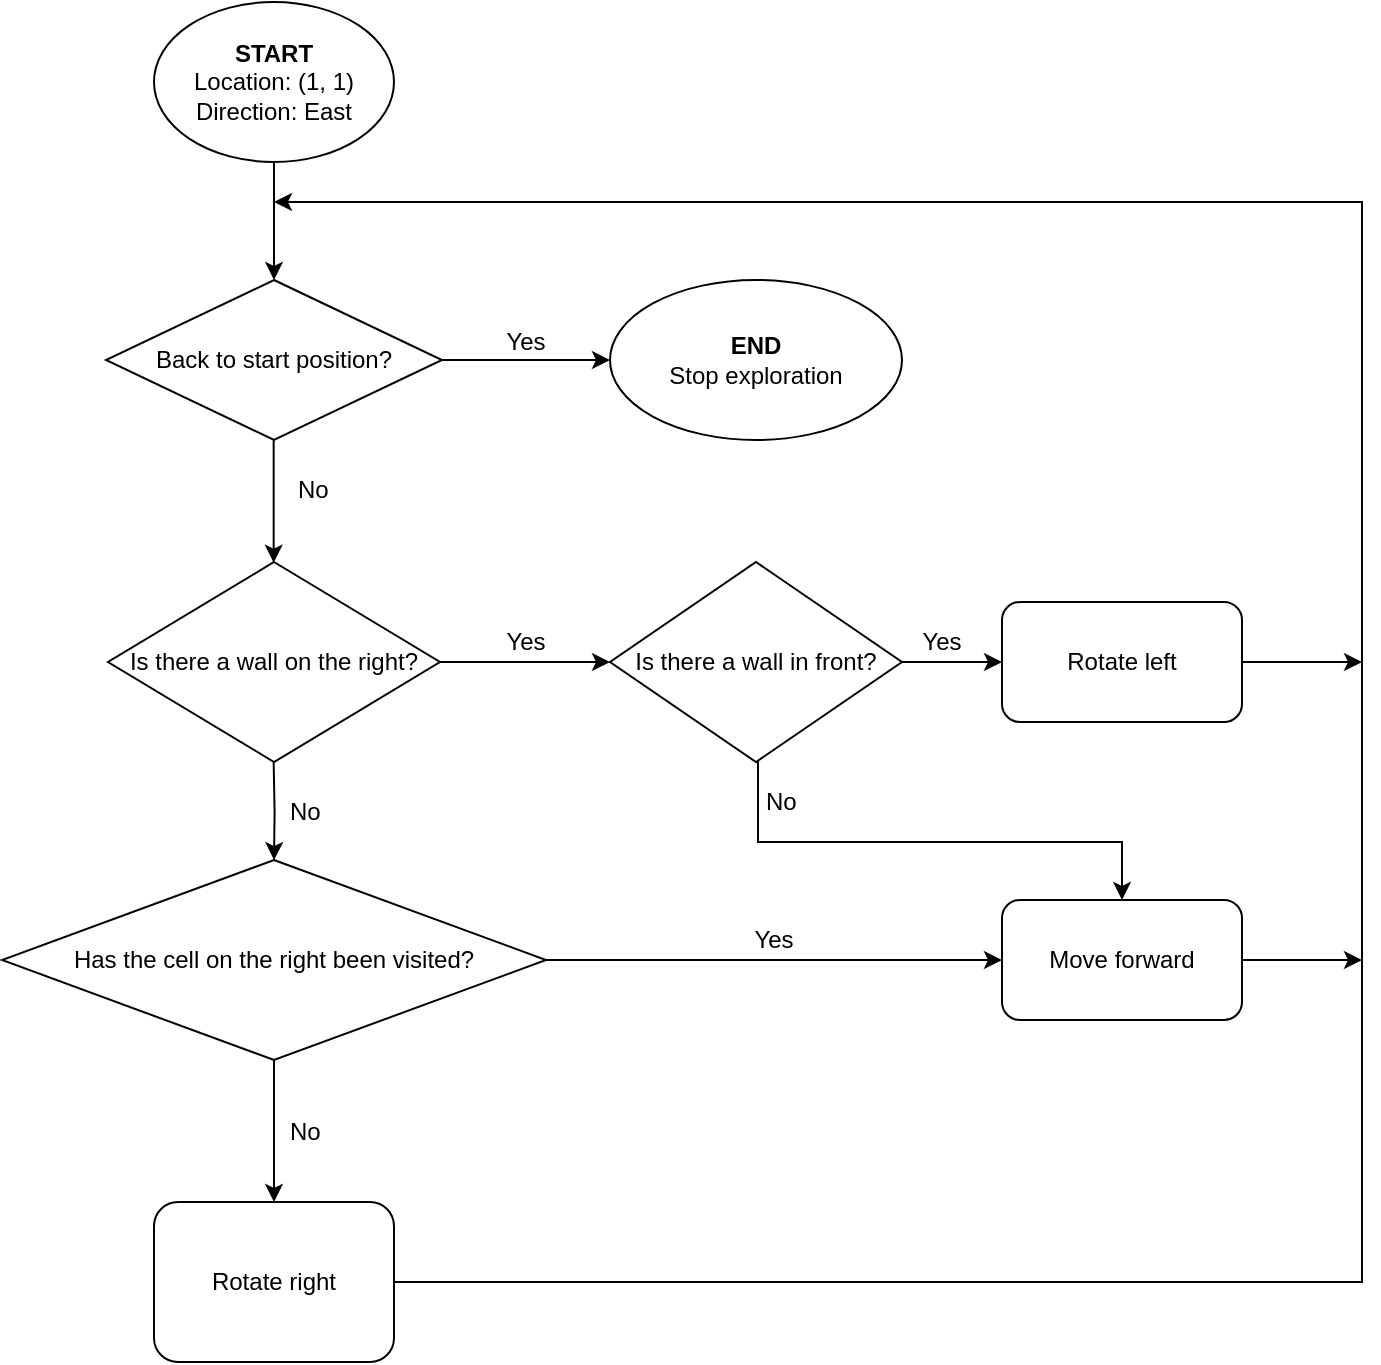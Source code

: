<mxfile pages="1" version="11.2.4" type="device"><diagram id="-bxVBQRNQ80aXlzfX2NG" name="Page-1"><mxGraphModel dx="1038" dy="549" grid="1" gridSize="10" guides="1" tooltips="1" connect="1" arrows="1" fold="1" page="1" pageScale="1" pageWidth="827" pageHeight="1169" math="0" shadow="0"><root><mxCell id="0"/><mxCell id="1" parent="0"/><mxCell id="HEUy2izakNSGs1GPAu75-90" value="" style="edgeStyle=orthogonalEdgeStyle;rounded=0;orthogonalLoop=1;jettySize=auto;html=1;" parent="1" source="HEUy2izakNSGs1GPAu75-2" edge="1"><mxGeometry relative="1" as="geometry"><mxPoint x="206" y="259.0" as="targetPoint"/></mxGeometry></mxCell><mxCell id="HEUy2izakNSGs1GPAu75-2" value="&lt;b&gt;START&lt;/b&gt;&lt;br&gt;Location: (1, 1)&lt;br&gt;Direction: East" style="ellipse;whiteSpace=wrap;html=1;" parent="1" vertex="1"><mxGeometry x="146" y="120" width="120" height="80" as="geometry"/></mxCell><mxCell id="GPUqSu6zobl6gNc2QP5G-52" style="edgeStyle=orthogonalEdgeStyle;rounded=0;orthogonalLoop=1;jettySize=auto;html=1;exitX=1;exitY=0.5;exitDx=0;exitDy=0;" edge="1" parent="1" source="HEUy2izakNSGs1GPAu75-14"><mxGeometry relative="1" as="geometry"><mxPoint x="750" y="450" as="targetPoint"/></mxGeometry></mxCell><mxCell id="HEUy2izakNSGs1GPAu75-14" value="Rotate left" style="rounded=1;whiteSpace=wrap;html=1;" parent="1" vertex="1"><mxGeometry x="570" y="420" width="120" height="60" as="geometry"/></mxCell><mxCell id="GPUqSu6zobl6gNc2QP5G-50" style="edgeStyle=orthogonalEdgeStyle;rounded=0;orthogonalLoop=1;jettySize=auto;html=1;exitX=1;exitY=0.5;exitDx=0;exitDy=0;" edge="1" parent="1" source="HEUy2izakNSGs1GPAu75-37"><mxGeometry relative="1" as="geometry"><mxPoint x="206" y="220" as="targetPoint"/><Array as="points"><mxPoint x="750" y="760"/><mxPoint x="750" y="220"/></Array></mxGeometry></mxCell><mxCell id="HEUy2izakNSGs1GPAu75-37" value="Rotate right" style="rounded=1;whiteSpace=wrap;html=1;" parent="1" vertex="1"><mxGeometry x="146" y="720" width="120" height="80" as="geometry"/></mxCell><mxCell id="GPUqSu6zobl6gNc2QP5G-53" style="edgeStyle=orthogonalEdgeStyle;rounded=0;orthogonalLoop=1;jettySize=auto;html=1;exitX=1;exitY=0.5;exitDx=0;exitDy=0;" edge="1" parent="1" source="HEUy2izakNSGs1GPAu75-39"><mxGeometry relative="1" as="geometry"><mxPoint x="750" y="599" as="targetPoint"/></mxGeometry></mxCell><mxCell id="HEUy2izakNSGs1GPAu75-39" value="Move forward" style="rounded=1;whiteSpace=wrap;html=1;" parent="1" vertex="1"><mxGeometry x="570" y="569" width="120" height="60" as="geometry"/></mxCell><mxCell id="HEUy2izakNSGs1GPAu75-81" value="No" style="text;html=1;resizable=0;points=[];autosize=1;align=left;verticalAlign=top;spacingTop=-4;" parent="1" vertex="1"><mxGeometry x="212" y="674.5" width="30" height="20" as="geometry"/></mxCell><mxCell id="HEUy2izakNSGs1GPAu75-98" value="" style="edgeStyle=orthogonalEdgeStyle;rounded=0;orthogonalLoop=1;jettySize=auto;html=1;" parent="1" source="HEUy2izakNSGs1GPAu75-89" target="HEUy2izakNSGs1GPAu75-96" edge="1"><mxGeometry relative="1" as="geometry"/></mxCell><mxCell id="GPUqSu6zobl6gNc2QP5G-18" style="edgeStyle=orthogonalEdgeStyle;rounded=0;orthogonalLoop=1;jettySize=auto;html=1;exitX=0.5;exitY=1;exitDx=0;exitDy=0;entryX=0.5;entryY=0;entryDx=0;entryDy=0;" edge="1" parent="1"><mxGeometry relative="1" as="geometry"><mxPoint x="205.833" y="338.667" as="sourcePoint"/><mxPoint x="205.833" y="400.333" as="targetPoint"/></mxGeometry></mxCell><mxCell id="HEUy2izakNSGs1GPAu75-89" value="Back to start position?" style="rhombus;whiteSpace=wrap;html=1;" parent="1" vertex="1"><mxGeometry x="122" y="259" width="168" height="80" as="geometry"/></mxCell><mxCell id="HEUy2izakNSGs1GPAu75-92" value="No" style="text;html=1;resizable=0;points=[];autosize=1;align=left;verticalAlign=top;spacingTop=-4;" parent="1" vertex="1"><mxGeometry x="216" y="354" width="30" height="20" as="geometry"/></mxCell><mxCell id="HEUy2izakNSGs1GPAu75-96" value="&lt;b&gt;END&lt;/b&gt;&lt;br&gt;Stop exploration" style="ellipse;whiteSpace=wrap;html=1;" parent="1" vertex="1"><mxGeometry x="374" y="259" width="146" height="80" as="geometry"/></mxCell><mxCell id="GPUqSu6zobl6gNc2QP5G-9" value="Yes" style="text;html=1;strokeColor=none;fillColor=none;align=center;verticalAlign=middle;whiteSpace=wrap;rounded=0;" vertex="1" parent="1"><mxGeometry x="436" y="579" width="40" height="20" as="geometry"/></mxCell><mxCell id="GPUqSu6zobl6gNc2QP5G-11" value="Yes" style="text;html=1;strokeColor=none;fillColor=none;align=center;verticalAlign=middle;whiteSpace=wrap;rounded=0;" vertex="1" parent="1"><mxGeometry x="312" y="280" width="40" height="20" as="geometry"/></mxCell><mxCell id="GPUqSu6zobl6gNc2QP5G-25" style="edgeStyle=orthogonalEdgeStyle;rounded=0;orthogonalLoop=1;jettySize=auto;html=1;exitX=1;exitY=0.5;exitDx=0;exitDy=0;entryX=0;entryY=0.5;entryDx=0;entryDy=0;" edge="1" parent="1" source="GPUqSu6zobl6gNc2QP5G-14" target="HEUy2izakNSGs1GPAu75-14"><mxGeometry relative="1" as="geometry"/></mxCell><mxCell id="GPUqSu6zobl6gNc2QP5G-41" style="edgeStyle=orthogonalEdgeStyle;rounded=0;orthogonalLoop=1;jettySize=auto;html=1;exitX=0.5;exitY=1;exitDx=0;exitDy=0;entryX=0.5;entryY=0;entryDx=0;entryDy=0;" edge="1" parent="1" source="GPUqSu6zobl6gNc2QP5G-14" target="HEUy2izakNSGs1GPAu75-39"><mxGeometry relative="1" as="geometry"><Array as="points"><mxPoint x="448" y="540"/><mxPoint x="630" y="540"/></Array></mxGeometry></mxCell><mxCell id="GPUqSu6zobl6gNc2QP5G-14" value="Is there a wall in front?" style="rhombus;whiteSpace=wrap;html=1;" vertex="1" parent="1"><mxGeometry x="374" y="400" width="146" height="100" as="geometry"/></mxCell><mxCell id="GPUqSu6zobl6gNc2QP5G-26" style="edgeStyle=orthogonalEdgeStyle;rounded=0;orthogonalLoop=1;jettySize=auto;html=1;exitX=1;exitY=0.5;exitDx=0;exitDy=0;entryX=0;entryY=0.5;entryDx=0;entryDy=0;" edge="1" parent="1" source="GPUqSu6zobl6gNc2QP5G-15" target="GPUqSu6zobl6gNc2QP5G-14"><mxGeometry relative="1" as="geometry"/></mxCell><mxCell id="GPUqSu6zobl6gNc2QP5G-32" style="edgeStyle=orthogonalEdgeStyle;rounded=0;orthogonalLoop=1;jettySize=auto;html=1;exitX=0.5;exitY=1;exitDx=0;exitDy=0;entryX=0.5;entryY=0;entryDx=0;entryDy=0;" edge="1" parent="1" target="GPUqSu6zobl6gNc2QP5G-20"><mxGeometry relative="1" as="geometry"><mxPoint x="205.833" y="500.333" as="sourcePoint"/></mxGeometry></mxCell><mxCell id="GPUqSu6zobl6gNc2QP5G-15" value="Is there a wall on the right?" style="rhombus;whiteSpace=wrap;html=1;" vertex="1" parent="1"><mxGeometry x="123" y="400" width="166" height="100" as="geometry"/></mxCell><mxCell id="GPUqSu6zobl6gNc2QP5G-34" style="edgeStyle=orthogonalEdgeStyle;rounded=0;orthogonalLoop=1;jettySize=auto;html=1;exitX=1;exitY=0.5;exitDx=0;exitDy=0;entryX=0;entryY=0.5;entryDx=0;entryDy=0;" edge="1" parent="1" source="GPUqSu6zobl6gNc2QP5G-20" target="HEUy2izakNSGs1GPAu75-39"><mxGeometry relative="1" as="geometry"/></mxCell><mxCell id="GPUqSu6zobl6gNc2QP5G-37" style="edgeStyle=orthogonalEdgeStyle;rounded=0;orthogonalLoop=1;jettySize=auto;html=1;exitX=0.5;exitY=1;exitDx=0;exitDy=0;entryX=0.5;entryY=0;entryDx=0;entryDy=0;" edge="1" parent="1" source="GPUqSu6zobl6gNc2QP5G-20" target="HEUy2izakNSGs1GPAu75-37"><mxGeometry relative="1" as="geometry"/></mxCell><mxCell id="GPUqSu6zobl6gNc2QP5G-20" value="Has the cell on the right been visited?" style="rhombus;whiteSpace=wrap;html=1;" vertex="1" parent="1"><mxGeometry x="70" y="549" width="272" height="100" as="geometry"/></mxCell><mxCell id="GPUqSu6zobl6gNc2QP5G-22" value="Yes" style="text;html=1;strokeColor=none;fillColor=none;align=center;verticalAlign=middle;whiteSpace=wrap;rounded=0;" vertex="1" parent="1"><mxGeometry x="311.5" y="430" width="40" height="20" as="geometry"/></mxCell><mxCell id="GPUqSu6zobl6gNc2QP5G-30" value="Yes" style="text;html=1;strokeColor=none;fillColor=none;align=center;verticalAlign=middle;whiteSpace=wrap;rounded=0;" vertex="1" parent="1"><mxGeometry x="520" y="430" width="40" height="20" as="geometry"/></mxCell><mxCell id="GPUqSu6zobl6gNc2QP5G-33" value="No" style="text;html=1;resizable=0;points=[];autosize=1;align=left;verticalAlign=top;spacingTop=-4;" vertex="1" parent="1"><mxGeometry x="212" y="514.5" width="30" height="20" as="geometry"/></mxCell><mxCell id="GPUqSu6zobl6gNc2QP5G-43" value="No" style="text;html=1;resizable=0;points=[];autosize=1;align=left;verticalAlign=top;spacingTop=-4;" vertex="1" parent="1"><mxGeometry x="450" y="510" width="30" height="20" as="geometry"/></mxCell></root></mxGraphModel></diagram></mxfile>